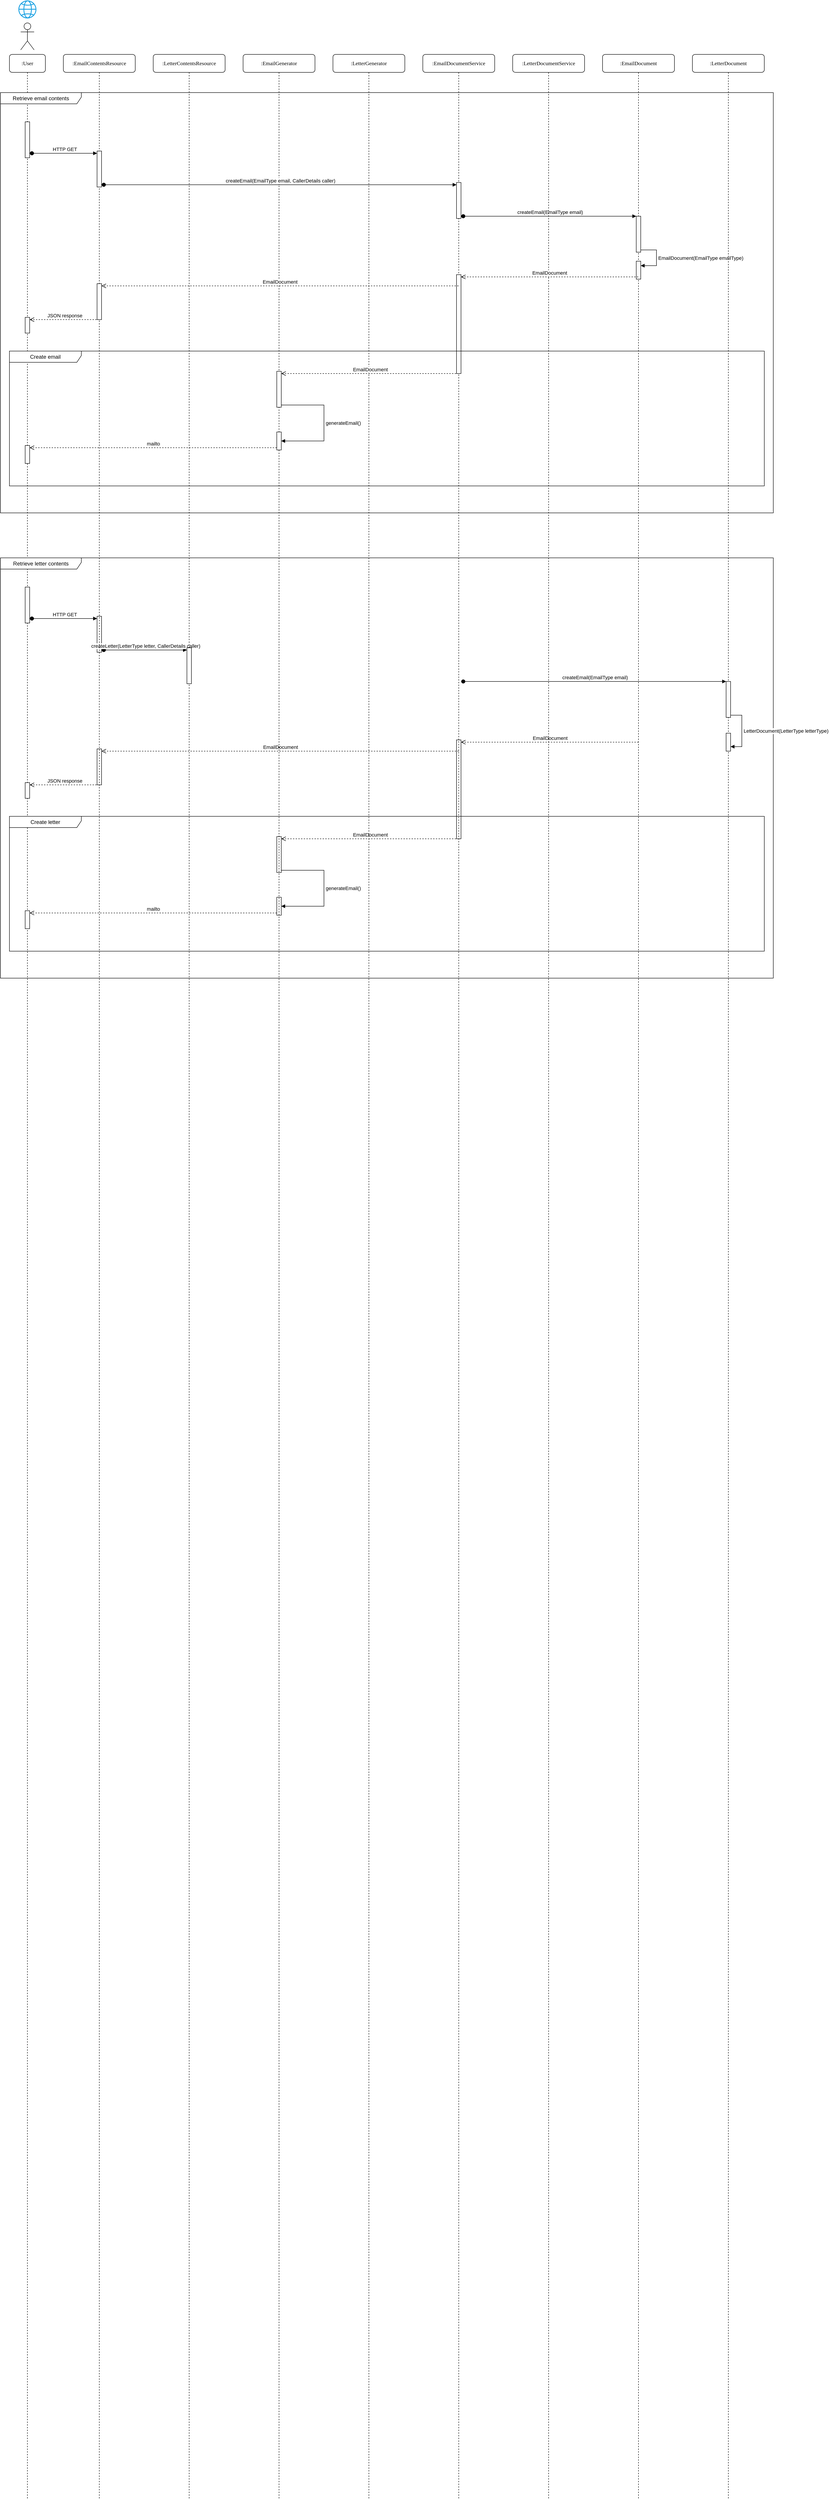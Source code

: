<mxfile version="24.2.1" type="github">
  <diagram name="Page-1" id="13e1069c-82ec-6db2-03f1-153e76fe0fe0">
    <mxGraphModel dx="1578" dy="235" grid="1" gridSize="10" guides="1" tooltips="1" connect="1" arrows="1" fold="1" page="1" pageScale="1" pageWidth="1100" pageHeight="850" background="none" math="0" shadow="0">
      <root>
        <mxCell id="0" />
        <mxCell id="1" parent="0" />
        <mxCell id="2ybR_Enmwmyk68wynfg2-206" value=":User" style="shape=umlLifeline;perimeter=lifelinePerimeter;whiteSpace=wrap;html=1;container=1;collapsible=0;recursiveResize=0;outlineConnect=0;rounded=1;shadow=0;comic=0;labelBackgroundColor=none;strokeWidth=1;fontFamily=Verdana;fontSize=12;align=center;" parent="1" vertex="1">
          <mxGeometry x="-1080" y="140" width="80" height="5439" as="geometry" />
        </mxCell>
        <mxCell id="2KljRyAJOcrQRhTc1DdN-31" value="" style="html=1;points=[[0,0,0,0,5],[0,1,0,0,-5],[1,0,0,0,5],[1,1,0,0,-5]];perimeter=orthogonalPerimeter;outlineConnect=0;targetShapes=umlLifeline;portConstraint=eastwest;newEdgeStyle={&quot;curved&quot;:0,&quot;rounded&quot;:0};" vertex="1" parent="2ybR_Enmwmyk68wynfg2-206">
          <mxGeometry x="35" y="870" width="10" height="40" as="geometry" />
        </mxCell>
        <mxCell id="2KljRyAJOcrQRhTc1DdN-58" value="" style="html=1;points=[[0,0,0,0,5],[0,1,0,0,-5],[1,0,0,0,5],[1,1,0,0,-5]];perimeter=orthogonalPerimeter;outlineConnect=0;targetShapes=umlLifeline;portConstraint=eastwest;newEdgeStyle={&quot;curved&quot;:0,&quot;rounded&quot;:0};" vertex="1" parent="2ybR_Enmwmyk68wynfg2-206">
          <mxGeometry x="35" y="1905" width="10" height="40" as="geometry" />
        </mxCell>
        <mxCell id="2KljRyAJOcrQRhTc1DdN-59" value="" style="html=1;points=[[0,0,0,0,5],[0,1,0,0,-5],[1,0,0,0,5],[1,1,0,0,-5]];perimeter=orthogonalPerimeter;outlineConnect=0;targetShapes=umlLifeline;portConstraint=eastwest;newEdgeStyle={&quot;curved&quot;:0,&quot;rounded&quot;:0};" vertex="1" parent="2ybR_Enmwmyk68wynfg2-206">
          <mxGeometry x="195" y="1250" width="10" height="80" as="geometry" />
        </mxCell>
        <mxCell id="2KljRyAJOcrQRhTc1DdN-60" value="Retrieve letter contents" style="shape=umlFrame;whiteSpace=wrap;html=1;pointerEvents=0;width=180;height=25;" vertex="1" parent="2ybR_Enmwmyk68wynfg2-206">
          <mxGeometry x="-20" y="1120" width="1720" height="935" as="geometry" />
        </mxCell>
        <mxCell id="2KljRyAJOcrQRhTc1DdN-61" value="" style="html=1;points=[[0,0,0,0,5],[0,1,0,0,-5],[1,0,0,0,5],[1,1,0,0,-5]];perimeter=orthogonalPerimeter;outlineConnect=0;targetShapes=umlLifeline;portConstraint=eastwest;newEdgeStyle={&quot;curved&quot;:0,&quot;rounded&quot;:0};" vertex="1" parent="2ybR_Enmwmyk68wynfg2-206">
          <mxGeometry x="35" y="1185" width="10" height="80" as="geometry" />
        </mxCell>
        <mxCell id="2KljRyAJOcrQRhTc1DdN-63" value="createEmail(EmailType email)" style="html=1;verticalAlign=bottom;startArrow=oval;startFill=1;endArrow=block;startSize=8;curved=0;rounded=0;" edge="1" parent="2ybR_Enmwmyk68wynfg2-206" target="2KljRyAJOcrQRhTc1DdN-65">
          <mxGeometry width="60" relative="1" as="geometry">
            <mxPoint x="1010" y="1395" as="sourcePoint" />
            <mxPoint x="1070" y="1395" as="targetPoint" />
          </mxGeometry>
        </mxCell>
        <mxCell id="2KljRyAJOcrQRhTc1DdN-64" value="" style="html=1;points=[[0,0,0,0,5],[0,1,0,0,-5],[1,0,0,0,5],[1,1,0,0,-5]];perimeter=orthogonalPerimeter;outlineConnect=0;targetShapes=umlLifeline;portConstraint=eastwest;newEdgeStyle={&quot;curved&quot;:0,&quot;rounded&quot;:0};" vertex="1" parent="2ybR_Enmwmyk68wynfg2-206">
          <mxGeometry x="995" y="1525" width="10" height="220" as="geometry" />
        </mxCell>
        <mxCell id="2KljRyAJOcrQRhTc1DdN-68" value="Create letter" style="shape=umlFrame;whiteSpace=wrap;html=1;pointerEvents=0;width=160;height=25;" vertex="1" parent="2ybR_Enmwmyk68wynfg2-206">
          <mxGeometry y="1695" width="1680" height="300" as="geometry" />
        </mxCell>
        <mxCell id="2KljRyAJOcrQRhTc1DdN-69" value="HTTP GET" style="html=1;verticalAlign=bottom;startArrow=oval;startFill=1;endArrow=block;startSize=8;curved=0;rounded=0;entryX=0;entryY=0;entryDx=0;entryDy=5;entryPerimeter=0;" edge="1" parent="2ybR_Enmwmyk68wynfg2-206" target="2KljRyAJOcrQRhTc1DdN-59">
          <mxGeometry width="60" relative="1" as="geometry">
            <mxPoint x="50" y="1255" as="sourcePoint" />
            <mxPoint x="110" y="1255" as="targetPoint" />
          </mxGeometry>
        </mxCell>
        <mxCell id="2KljRyAJOcrQRhTc1DdN-70" value="createLetter(LetterType letter, CallerDetails caller)" style="html=1;verticalAlign=bottom;startArrow=oval;startFill=1;endArrow=block;startSize=8;curved=0;rounded=0;entryX=0;entryY=0;entryDx=0;entryDy=5;entryPerimeter=0;" edge="1" parent="2ybR_Enmwmyk68wynfg2-206" target="2KljRyAJOcrQRhTc1DdN-62">
          <mxGeometry width="60" relative="1" as="geometry">
            <mxPoint x="210" y="1325" as="sourcePoint" />
            <mxPoint x="270" y="1325" as="targetPoint" />
          </mxGeometry>
        </mxCell>
        <mxCell id="2KljRyAJOcrQRhTc1DdN-71" value="EmailDocument" style="html=1;verticalAlign=bottom;endArrow=open;dashed=1;endSize=8;curved=0;rounded=0;entryX=1;entryY=0;entryDx=0;entryDy=5;entryPerimeter=0;" edge="1" parent="2ybR_Enmwmyk68wynfg2-206" target="2KljRyAJOcrQRhTc1DdN-64">
          <mxGeometry relative="1" as="geometry">
            <mxPoint x="1400" y="1530" as="sourcePoint" />
            <mxPoint x="1290" y="1535" as="targetPoint" />
          </mxGeometry>
        </mxCell>
        <mxCell id="2KljRyAJOcrQRhTc1DdN-72" value="" style="html=1;points=[[0,0,0,0,5],[0,1,0,0,-5],[1,0,0,0,5],[1,1,0,0,-5]];perimeter=orthogonalPerimeter;outlineConnect=0;targetShapes=umlLifeline;portConstraint=eastwest;newEdgeStyle={&quot;curved&quot;:0,&quot;rounded&quot;:0};" vertex="1" parent="2ybR_Enmwmyk68wynfg2-206">
          <mxGeometry x="195" y="1545" width="10" height="80" as="geometry" />
        </mxCell>
        <mxCell id="2KljRyAJOcrQRhTc1DdN-73" value="" style="html=1;points=[[0,0,0,0,5],[0,1,0,0,-5],[1,0,0,0,5],[1,1,0,0,-5]];perimeter=orthogonalPerimeter;outlineConnect=0;targetShapes=umlLifeline;portConstraint=eastwest;newEdgeStyle={&quot;curved&quot;:0,&quot;rounded&quot;:0};" vertex="1" parent="2ybR_Enmwmyk68wynfg2-206">
          <mxGeometry x="35" y="1620" width="10" height="35" as="geometry" />
        </mxCell>
        <mxCell id="2KljRyAJOcrQRhTc1DdN-74" value="JSON response" style="html=1;verticalAlign=bottom;endArrow=open;dashed=1;endSize=8;curved=0;rounded=0;entryX=1;entryY=0;entryDx=0;entryDy=5;entryPerimeter=0;" edge="1" parent="2ybR_Enmwmyk68wynfg2-206" target="2KljRyAJOcrQRhTc1DdN-73">
          <mxGeometry relative="1" as="geometry">
            <mxPoint x="200" y="1625" as="sourcePoint" />
            <mxPoint x="120" y="1625" as="targetPoint" />
          </mxGeometry>
        </mxCell>
        <mxCell id="2KljRyAJOcrQRhTc1DdN-75" value="EmailDocument" style="html=1;verticalAlign=bottom;endArrow=open;dashed=1;endSize=8;curved=0;rounded=0;entryX=1;entryY=0;entryDx=0;entryDy=5;entryPerimeter=0;" edge="1" parent="2ybR_Enmwmyk68wynfg2-206" target="2KljRyAJOcrQRhTc1DdN-72">
          <mxGeometry relative="1" as="geometry">
            <mxPoint x="1000" y="1550" as="sourcePoint" />
            <mxPoint x="920" y="1555" as="targetPoint" />
          </mxGeometry>
        </mxCell>
        <mxCell id="2KljRyAJOcrQRhTc1DdN-76" value="" style="html=1;points=[[0,0,0,0,5],[0,1,0,0,-5],[1,0,0,0,5],[1,1,0,0,-5]];perimeter=orthogonalPerimeter;outlineConnect=0;targetShapes=umlLifeline;portConstraint=eastwest;newEdgeStyle={&quot;curved&quot;:0,&quot;rounded&quot;:0};" vertex="1" parent="2ybR_Enmwmyk68wynfg2-206">
          <mxGeometry x="595" y="1740" width="10" height="80" as="geometry" />
        </mxCell>
        <mxCell id="2KljRyAJOcrQRhTc1DdN-77" value="EmailDocument" style="html=1;verticalAlign=bottom;endArrow=open;dashed=1;endSize=8;curved=0;rounded=0;entryX=1;entryY=0;entryDx=0;entryDy=5;entryPerimeter=0;" edge="1" parent="2ybR_Enmwmyk68wynfg2-206" target="2KljRyAJOcrQRhTc1DdN-76">
          <mxGeometry relative="1" as="geometry">
            <mxPoint x="1000" y="1745" as="sourcePoint" />
            <mxPoint x="920" y="1745" as="targetPoint" />
          </mxGeometry>
        </mxCell>
        <mxCell id="2KljRyAJOcrQRhTc1DdN-78" value="" style="html=1;points=[[0,0,0,0,5],[0,1,0,0,-5],[1,0,0,0,5],[1,1,0,0,-5]];perimeter=orthogonalPerimeter;outlineConnect=0;targetShapes=umlLifeline;portConstraint=eastwest;newEdgeStyle={&quot;curved&quot;:0,&quot;rounded&quot;:0};" vertex="1" parent="2ybR_Enmwmyk68wynfg2-206">
          <mxGeometry x="595" y="1875" width="10" height="40" as="geometry" />
        </mxCell>
        <mxCell id="2KljRyAJOcrQRhTc1DdN-79" value="generateEmail()" style="html=1;align=left;spacingLeft=2;endArrow=block;rounded=0;edgeStyle=orthogonalEdgeStyle;curved=0;rounded=0;exitX=1;exitY=1;exitDx=0;exitDy=-5;exitPerimeter=0;" edge="1" parent="2ybR_Enmwmyk68wynfg2-206" source="2KljRyAJOcrQRhTc1DdN-76" target="2KljRyAJOcrQRhTc1DdN-78">
          <mxGeometry relative="1" as="geometry">
            <mxPoint x="670" y="1865" as="sourcePoint" />
            <Array as="points">
              <mxPoint x="700" y="1815" />
              <mxPoint x="700" y="1895" />
            </Array>
          </mxGeometry>
        </mxCell>
        <mxCell id="2KljRyAJOcrQRhTc1DdN-80" value="mailto" style="html=1;verticalAlign=bottom;endArrow=open;dashed=1;endSize=8;curved=0;rounded=0;exitX=0;exitY=1;exitDx=0;exitDy=-5;exitPerimeter=0;entryX=1;entryY=0;entryDx=0;entryDy=5;entryPerimeter=0;" edge="1" parent="2ybR_Enmwmyk68wynfg2-206" source="2KljRyAJOcrQRhTc1DdN-78" target="2KljRyAJOcrQRhTc1DdN-58">
          <mxGeometry relative="1" as="geometry">
            <mxPoint x="490" y="1905" as="sourcePoint" />
            <mxPoint x="410" y="1905" as="targetPoint" />
          </mxGeometry>
        </mxCell>
        <mxCell id="7baba1c4bc27f4b0-8" value=":EmailContentsResource" style="shape=umlLifeline;perimeter=lifelinePerimeter;whiteSpace=wrap;html=1;container=1;collapsible=0;recursiveResize=0;outlineConnect=0;rounded=1;shadow=0;comic=0;labelBackgroundColor=none;strokeWidth=1;fontFamily=Verdana;fontSize=12;align=center;" parent="1" vertex="1">
          <mxGeometry x="-960" y="140" width="160" height="5439" as="geometry" />
        </mxCell>
        <mxCell id="2KljRyAJOcrQRhTc1DdN-5" value="" style="html=1;points=[[0,0,0,0,5],[0,1,0,0,-5],[1,0,0,0,5],[1,1,0,0,-5]];perimeter=orthogonalPerimeter;outlineConnect=0;targetShapes=umlLifeline;portConstraint=eastwest;newEdgeStyle={&quot;curved&quot;:0,&quot;rounded&quot;:0};" vertex="1" parent="7baba1c4bc27f4b0-8">
          <mxGeometry x="75" y="215" width="10" height="80" as="geometry" />
        </mxCell>
        <mxCell id="2ybR_Enmwmyk68wynfg2-215" value="" style="shape=umlActor;verticalLabelPosition=bottom;verticalAlign=top;html=1;" parent="1" vertex="1">
          <mxGeometry x="-1055" y="70" width="30" height="60" as="geometry" />
        </mxCell>
        <mxCell id="Pqkm6T4iRC-XtUFv7M2G-2" value=":LetterContentsResource" style="shape=umlLifeline;perimeter=lifelinePerimeter;whiteSpace=wrap;html=1;container=1;collapsible=0;recursiveResize=0;outlineConnect=0;rounded=1;shadow=0;comic=0;labelBackgroundColor=none;strokeWidth=1;fontFamily=Verdana;fontSize=12;align=center;" parent="1" vertex="1">
          <mxGeometry x="-760" y="140" width="160" height="5439" as="geometry" />
        </mxCell>
        <mxCell id="2KljRyAJOcrQRhTc1DdN-62" value="" style="html=1;points=[[0,0,0,0,5],[0,1,0,0,-5],[1,0,0,0,5],[1,1,0,0,-5]];perimeter=orthogonalPerimeter;outlineConnect=0;targetShapes=umlLifeline;portConstraint=eastwest;newEdgeStyle={&quot;curved&quot;:0,&quot;rounded&quot;:0};" vertex="1" parent="Pqkm6T4iRC-XtUFv7M2G-2">
          <mxGeometry x="75" y="1320" width="10" height="80" as="geometry" />
        </mxCell>
        <mxCell id="Pqkm6T4iRC-XtUFv7M2G-3" value="" style="sketch=0;outlineConnect=0;fillColor=#1BA1E2;strokeColor=#006EAF;dashed=0;verticalLabelPosition=bottom;verticalAlign=top;align=center;html=1;fontSize=12;fontStyle=0;aspect=fixed;pointerEvents=1;shape=mxgraph.aws4.globe;fontColor=#ffffff;" parent="1" vertex="1">
          <mxGeometry x="-1060" y="20" width="40" height="40" as="geometry" />
        </mxCell>
        <mxCell id="2KljRyAJOcrQRhTc1DdN-1" value=":EmailGenerator" style="shape=umlLifeline;perimeter=lifelinePerimeter;whiteSpace=wrap;html=1;container=1;collapsible=0;recursiveResize=0;outlineConnect=0;rounded=1;shadow=0;comic=0;labelBackgroundColor=none;strokeWidth=1;fontFamily=Verdana;fontSize=12;align=center;" vertex="1" parent="1">
          <mxGeometry x="-560" y="140" width="160" height="5439" as="geometry" />
        </mxCell>
        <mxCell id="2KljRyAJOcrQRhTc1DdN-2" value=":LetterGenerator" style="shape=umlLifeline;perimeter=lifelinePerimeter;whiteSpace=wrap;html=1;container=1;collapsible=0;recursiveResize=0;outlineConnect=0;rounded=1;shadow=0;comic=0;labelBackgroundColor=none;strokeWidth=1;fontFamily=Verdana;fontSize=12;align=center;" vertex="1" parent="1">
          <mxGeometry x="-360" y="140" width="160" height="5439" as="geometry" />
        </mxCell>
        <mxCell id="2KljRyAJOcrQRhTc1DdN-3" value="Retrieve email contents" style="shape=umlFrame;whiteSpace=wrap;html=1;pointerEvents=0;width=180;height=25;" vertex="1" parent="1">
          <mxGeometry x="-1100" y="225" width="1720" height="935" as="geometry" />
        </mxCell>
        <mxCell id="2KljRyAJOcrQRhTc1DdN-4" value="" style="html=1;points=[[0,0,0,0,5],[0,1,0,0,-5],[1,0,0,0,5],[1,1,0,0,-5]];perimeter=orthogonalPerimeter;outlineConnect=0;targetShapes=umlLifeline;portConstraint=eastwest;newEdgeStyle={&quot;curved&quot;:0,&quot;rounded&quot;:0};" vertex="1" parent="1">
          <mxGeometry x="-1045" y="290" width="10" height="80" as="geometry" />
        </mxCell>
        <mxCell id="2KljRyAJOcrQRhTc1DdN-6" value=":EmailDocumentService" style="shape=umlLifeline;perimeter=lifelinePerimeter;whiteSpace=wrap;html=1;container=1;collapsible=0;recursiveResize=0;outlineConnect=0;rounded=1;shadow=0;comic=0;labelBackgroundColor=none;strokeWidth=1;fontFamily=Verdana;fontSize=12;align=center;" vertex="1" parent="1">
          <mxGeometry x="-160" y="140" width="160" height="5439" as="geometry" />
        </mxCell>
        <mxCell id="2KljRyAJOcrQRhTc1DdN-12" value="" style="html=1;points=[[0,0,0,0,5],[0,1,0,0,-5],[1,0,0,0,5],[1,1,0,0,-5]];perimeter=orthogonalPerimeter;outlineConnect=0;targetShapes=umlLifeline;portConstraint=eastwest;newEdgeStyle={&quot;curved&quot;:0,&quot;rounded&quot;:0};" vertex="1" parent="2KljRyAJOcrQRhTc1DdN-6">
          <mxGeometry x="75" y="285" width="10" height="80" as="geometry" />
        </mxCell>
        <mxCell id="2KljRyAJOcrQRhTc1DdN-15" value="createEmail(EmailType email)" style="html=1;verticalAlign=bottom;startArrow=oval;startFill=1;endArrow=block;startSize=8;curved=0;rounded=0;" edge="1" parent="2KljRyAJOcrQRhTc1DdN-6" target="2KljRyAJOcrQRhTc1DdN-14">
          <mxGeometry width="60" relative="1" as="geometry">
            <mxPoint x="90" y="360" as="sourcePoint" />
            <mxPoint x="150" y="360" as="targetPoint" />
          </mxGeometry>
        </mxCell>
        <mxCell id="2KljRyAJOcrQRhTc1DdN-18" value="" style="html=1;points=[[0,0,0,0,5],[0,1,0,0,-5],[1,0,0,0,5],[1,1,0,0,-5]];perimeter=orthogonalPerimeter;outlineConnect=0;targetShapes=umlLifeline;portConstraint=eastwest;newEdgeStyle={&quot;curved&quot;:0,&quot;rounded&quot;:0};" vertex="1" parent="2KljRyAJOcrQRhTc1DdN-6">
          <mxGeometry x="75" y="490" width="10" height="220" as="geometry" />
        </mxCell>
        <mxCell id="2KljRyAJOcrQRhTc1DdN-7" value=":LetterDocumentService" style="shape=umlLifeline;perimeter=lifelinePerimeter;whiteSpace=wrap;html=1;container=1;collapsible=0;recursiveResize=0;outlineConnect=0;rounded=1;shadow=0;comic=0;labelBackgroundColor=none;strokeWidth=1;fontFamily=Verdana;fontSize=12;align=center;" vertex="1" parent="1">
          <mxGeometry x="40" y="140" width="160" height="5439" as="geometry" />
        </mxCell>
        <mxCell id="2KljRyAJOcrQRhTc1DdN-8" value=":EmailDocument" style="shape=umlLifeline;perimeter=lifelinePerimeter;whiteSpace=wrap;html=1;container=1;collapsible=0;recursiveResize=0;outlineConnect=0;rounded=1;shadow=0;comic=0;labelBackgroundColor=none;strokeWidth=1;fontFamily=Verdana;fontSize=12;align=center;" vertex="1" parent="1">
          <mxGeometry x="240" y="140" width="160" height="5439" as="geometry" />
        </mxCell>
        <mxCell id="2KljRyAJOcrQRhTc1DdN-14" value="" style="html=1;points=[[0,0,0,0,5],[0,1,0,0,-5],[1,0,0,0,5],[1,1,0,0,-5]];perimeter=orthogonalPerimeter;outlineConnect=0;targetShapes=umlLifeline;portConstraint=eastwest;newEdgeStyle={&quot;curved&quot;:0,&quot;rounded&quot;:0};" vertex="1" parent="2KljRyAJOcrQRhTc1DdN-8">
          <mxGeometry x="75" y="360" width="10" height="80" as="geometry" />
        </mxCell>
        <mxCell id="2KljRyAJOcrQRhTc1DdN-16" value="" style="html=1;points=[[0,0,0,0,5],[0,1,0,0,-5],[1,0,0,0,5],[1,1,0,0,-5]];perimeter=orthogonalPerimeter;outlineConnect=0;targetShapes=umlLifeline;portConstraint=eastwest;newEdgeStyle={&quot;curved&quot;:0,&quot;rounded&quot;:0};" vertex="1" parent="2KljRyAJOcrQRhTc1DdN-8">
          <mxGeometry x="75" y="460" width="10" height="40" as="geometry" />
        </mxCell>
        <mxCell id="2KljRyAJOcrQRhTc1DdN-17" value="EmailDocument(EmailType emailType)" style="html=1;align=left;spacingLeft=2;endArrow=block;rounded=0;edgeStyle=orthogonalEdgeStyle;curved=0;rounded=0;exitX=1;exitY=1;exitDx=0;exitDy=-5;exitPerimeter=0;" edge="1" target="2KljRyAJOcrQRhTc1DdN-16" parent="2KljRyAJOcrQRhTc1DdN-8" source="2KljRyAJOcrQRhTc1DdN-14">
          <mxGeometry relative="1" as="geometry">
            <mxPoint y="440" as="sourcePoint" />
            <Array as="points">
              <mxPoint x="120" y="435" />
              <mxPoint x="120" y="470" />
            </Array>
          </mxGeometry>
        </mxCell>
        <mxCell id="2KljRyAJOcrQRhTc1DdN-9" value=":LetterDocument" style="shape=umlLifeline;perimeter=lifelinePerimeter;whiteSpace=wrap;html=1;container=1;collapsible=0;recursiveResize=0;outlineConnect=0;rounded=1;shadow=0;comic=0;labelBackgroundColor=none;strokeWidth=1;fontFamily=Verdana;fontSize=12;align=center;" vertex="1" parent="1">
          <mxGeometry x="440" y="140" width="160" height="5439" as="geometry" />
        </mxCell>
        <mxCell id="2KljRyAJOcrQRhTc1DdN-65" value="" style="html=1;points=[[0,0,0,0,5],[0,1,0,0,-5],[1,0,0,0,5],[1,1,0,0,-5]];perimeter=orthogonalPerimeter;outlineConnect=0;targetShapes=umlLifeline;portConstraint=eastwest;newEdgeStyle={&quot;curved&quot;:0,&quot;rounded&quot;:0};" vertex="1" parent="2KljRyAJOcrQRhTc1DdN-9">
          <mxGeometry x="75" y="1395" width="10" height="80" as="geometry" />
        </mxCell>
        <mxCell id="2KljRyAJOcrQRhTc1DdN-66" value="" style="html=1;points=[[0,0,0,0,5],[0,1,0,0,-5],[1,0,0,0,5],[1,1,0,0,-5]];perimeter=orthogonalPerimeter;outlineConnect=0;targetShapes=umlLifeline;portConstraint=eastwest;newEdgeStyle={&quot;curved&quot;:0,&quot;rounded&quot;:0};" vertex="1" parent="2KljRyAJOcrQRhTc1DdN-9">
          <mxGeometry x="75" y="1510" width="10" height="40" as="geometry" />
        </mxCell>
        <mxCell id="2KljRyAJOcrQRhTc1DdN-67" value="LetterDocument(LetterType letterType)" style="html=1;align=left;spacingLeft=2;endArrow=block;rounded=0;edgeStyle=orthogonalEdgeStyle;curved=0;rounded=0;exitX=1;exitY=1;exitDx=0;exitDy=-5;exitPerimeter=0;" edge="1" parent="2KljRyAJOcrQRhTc1DdN-9" source="2KljRyAJOcrQRhTc1DdN-65" target="2KljRyAJOcrQRhTc1DdN-66">
          <mxGeometry relative="1" as="geometry">
            <mxPoint x="-45" y="1475" as="sourcePoint" />
            <Array as="points">
              <mxPoint x="110" y="1470" />
              <mxPoint x="110" y="1540" />
            </Array>
          </mxGeometry>
        </mxCell>
        <mxCell id="2KljRyAJOcrQRhTc1DdN-10" value="Create email" style="shape=umlFrame;whiteSpace=wrap;html=1;pointerEvents=0;width=160;height=25;" vertex="1" parent="1">
          <mxGeometry x="-1080" y="800" width="1680" height="300" as="geometry" />
        </mxCell>
        <mxCell id="2KljRyAJOcrQRhTc1DdN-11" value="HTTP GET" style="html=1;verticalAlign=bottom;startArrow=oval;startFill=1;endArrow=block;startSize=8;curved=0;rounded=0;entryX=0;entryY=0;entryDx=0;entryDy=5;entryPerimeter=0;" edge="1" parent="1" target="2KljRyAJOcrQRhTc1DdN-5">
          <mxGeometry width="60" relative="1" as="geometry">
            <mxPoint x="-1030" y="360" as="sourcePoint" />
            <mxPoint x="-970" y="360" as="targetPoint" />
          </mxGeometry>
        </mxCell>
        <mxCell id="2KljRyAJOcrQRhTc1DdN-13" value="createEmail(EmailType email, CallerDetails caller)" style="html=1;verticalAlign=bottom;startArrow=oval;startFill=1;endArrow=block;startSize=8;curved=0;rounded=0;entryX=0;entryY=0;entryDx=0;entryDy=5;entryPerimeter=0;" edge="1" parent="1" target="2KljRyAJOcrQRhTc1DdN-12">
          <mxGeometry width="60" relative="1" as="geometry">
            <mxPoint x="-870" y="430" as="sourcePoint" />
            <mxPoint x="-810" y="430" as="targetPoint" />
          </mxGeometry>
        </mxCell>
        <mxCell id="2KljRyAJOcrQRhTc1DdN-19" value="EmailDocument" style="html=1;verticalAlign=bottom;endArrow=open;dashed=1;endSize=8;curved=0;rounded=0;entryX=1;entryY=0;entryDx=0;entryDy=5;entryPerimeter=0;" edge="1" parent="1" source="2KljRyAJOcrQRhTc1DdN-8" target="2KljRyAJOcrQRhTc1DdN-18">
          <mxGeometry relative="1" as="geometry">
            <mxPoint x="290" y="640" as="sourcePoint" />
            <mxPoint x="210" y="640" as="targetPoint" />
          </mxGeometry>
        </mxCell>
        <mxCell id="2KljRyAJOcrQRhTc1DdN-21" value="" style="html=1;points=[[0,0,0,0,5],[0,1,0,0,-5],[1,0,0,0,5],[1,1,0,0,-5]];perimeter=orthogonalPerimeter;outlineConnect=0;targetShapes=umlLifeline;portConstraint=eastwest;newEdgeStyle={&quot;curved&quot;:0,&quot;rounded&quot;:0};" vertex="1" parent="1">
          <mxGeometry x="-885" y="650" width="10" height="80" as="geometry" />
        </mxCell>
        <mxCell id="2KljRyAJOcrQRhTc1DdN-23" value="" style="html=1;points=[[0,0,0,0,5],[0,1,0,0,-5],[1,0,0,0,5],[1,1,0,0,-5]];perimeter=orthogonalPerimeter;outlineConnect=0;targetShapes=umlLifeline;portConstraint=eastwest;newEdgeStyle={&quot;curved&quot;:0,&quot;rounded&quot;:0};" vertex="1" parent="1">
          <mxGeometry x="-1045" y="725" width="10" height="35" as="geometry" />
        </mxCell>
        <mxCell id="2KljRyAJOcrQRhTc1DdN-24" value="JSON response" style="html=1;verticalAlign=bottom;endArrow=open;dashed=1;endSize=8;curved=0;rounded=0;entryX=1;entryY=0;entryDx=0;entryDy=5;entryPerimeter=0;" edge="1" parent="1" target="2KljRyAJOcrQRhTc1DdN-23">
          <mxGeometry relative="1" as="geometry">
            <mxPoint x="-880" y="730" as="sourcePoint" />
            <mxPoint x="-960" y="730" as="targetPoint" />
          </mxGeometry>
        </mxCell>
        <mxCell id="2KljRyAJOcrQRhTc1DdN-22" value="EmailDocument" style="html=1;verticalAlign=bottom;endArrow=open;dashed=1;endSize=8;curved=0;rounded=0;entryX=1;entryY=0;entryDx=0;entryDy=5;entryPerimeter=0;" edge="1" parent="1" source="2KljRyAJOcrQRhTc1DdN-6" target="2KljRyAJOcrQRhTc1DdN-21">
          <mxGeometry relative="1" as="geometry">
            <mxPoint x="-80" y="660" as="sourcePoint" />
            <mxPoint x="-160" y="660" as="targetPoint" />
          </mxGeometry>
        </mxCell>
        <mxCell id="2KljRyAJOcrQRhTc1DdN-25" value="" style="html=1;points=[[0,0,0,0,5],[0,1,0,0,-5],[1,0,0,0,5],[1,1,0,0,-5]];perimeter=orthogonalPerimeter;outlineConnect=0;targetShapes=umlLifeline;portConstraint=eastwest;newEdgeStyle={&quot;curved&quot;:0,&quot;rounded&quot;:0};" vertex="1" parent="1">
          <mxGeometry x="-485" y="845" width="10" height="80" as="geometry" />
        </mxCell>
        <mxCell id="2KljRyAJOcrQRhTc1DdN-27" value="EmailDocument" style="html=1;verticalAlign=bottom;endArrow=open;dashed=1;endSize=8;curved=0;rounded=0;entryX=1;entryY=0;entryDx=0;entryDy=5;entryPerimeter=0;" edge="1" parent="1" target="2KljRyAJOcrQRhTc1DdN-25">
          <mxGeometry relative="1" as="geometry">
            <mxPoint x="-80" y="850" as="sourcePoint" />
            <mxPoint x="-160" y="850" as="targetPoint" />
          </mxGeometry>
        </mxCell>
        <mxCell id="2KljRyAJOcrQRhTc1DdN-28" value="" style="html=1;points=[[0,0,0,0,5],[0,1,0,0,-5],[1,0,0,0,5],[1,1,0,0,-5]];perimeter=orthogonalPerimeter;outlineConnect=0;targetShapes=umlLifeline;portConstraint=eastwest;newEdgeStyle={&quot;curved&quot;:0,&quot;rounded&quot;:0};" vertex="1" parent="1">
          <mxGeometry x="-485" y="980" width="10" height="40" as="geometry" />
        </mxCell>
        <mxCell id="2KljRyAJOcrQRhTc1DdN-29" value="generateEmail()" style="html=1;align=left;spacingLeft=2;endArrow=block;rounded=0;edgeStyle=orthogonalEdgeStyle;curved=0;rounded=0;exitX=1;exitY=1;exitDx=0;exitDy=-5;exitPerimeter=0;" edge="1" target="2KljRyAJOcrQRhTc1DdN-28" parent="1" source="2KljRyAJOcrQRhTc1DdN-25">
          <mxGeometry relative="1" as="geometry">
            <mxPoint x="-410" y="970" as="sourcePoint" />
            <Array as="points">
              <mxPoint x="-380" y="920" />
              <mxPoint x="-380" y="1000" />
            </Array>
          </mxGeometry>
        </mxCell>
        <mxCell id="2KljRyAJOcrQRhTc1DdN-33" value="mailto" style="html=1;verticalAlign=bottom;endArrow=open;dashed=1;endSize=8;curved=0;rounded=0;exitX=0;exitY=1;exitDx=0;exitDy=-5;exitPerimeter=0;entryX=1;entryY=0;entryDx=0;entryDy=5;entryPerimeter=0;" edge="1" parent="1" source="2KljRyAJOcrQRhTc1DdN-28" target="2KljRyAJOcrQRhTc1DdN-31">
          <mxGeometry relative="1" as="geometry">
            <mxPoint x="-590" y="1010" as="sourcePoint" />
            <mxPoint x="-670" y="1010" as="targetPoint" />
          </mxGeometry>
        </mxCell>
      </root>
    </mxGraphModel>
  </diagram>
</mxfile>
